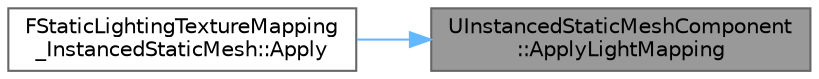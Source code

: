 digraph "UInstancedStaticMeshComponent::ApplyLightMapping"
{
 // INTERACTIVE_SVG=YES
 // LATEX_PDF_SIZE
  bgcolor="transparent";
  edge [fontname=Helvetica,fontsize=10,labelfontname=Helvetica,labelfontsize=10];
  node [fontname=Helvetica,fontsize=10,shape=box,height=0.2,width=0.4];
  rankdir="RL";
  Node1 [id="Node000001",label="UInstancedStaticMeshComponent\l::ApplyLightMapping",height=0.2,width=0.4,color="gray40", fillcolor="grey60", style="filled", fontcolor="black",tooltip=" "];
  Node1 -> Node2 [id="edge1_Node000001_Node000002",dir="back",color="steelblue1",style="solid",tooltip=" "];
  Node2 [id="Node000002",label="FStaticLightingTextureMapping\l_InstancedStaticMesh::Apply",height=0.2,width=0.4,color="grey40", fillcolor="white", style="filled",URL="$d6/d70/classFStaticLightingTextureMapping__InstancedStaticMesh.html#a613b6ad7072a93624e7440372095d7d0",tooltip="Called when the static lighting has been computed to apply it to the mapping's owner."];
}
